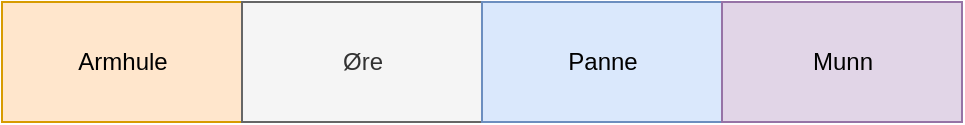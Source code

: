 <mxfile version="14.1.8" type="device"><diagram id="knZU7LD-2ZjXOGsIzB4X" name="Page-1"><mxGraphModel dx="2062" dy="1183" grid="1" gridSize="10" guides="1" tooltips="1" connect="1" arrows="1" fold="1" page="1" pageScale="1" pageWidth="1169" pageHeight="827" math="0" shadow="0"><root><mxCell id="0"/><mxCell id="1" parent="0"/><mxCell id="p8F70l1_5GE7YKIX8X8A-1" value="Armhule" style="verticalLabelPosition=middle;verticalAlign=middle;html=1;shape=mxgraph.basic.rect;fillColor2=none;strokeWidth=1;size=20;indent=5;labelPosition=center;align=center;fillColor=#ffe6cc;strokeColor=#d79b00;" vertex="1" parent="1"><mxGeometry x="150" y="120" width="120" height="60" as="geometry"/></mxCell><mxCell id="p8F70l1_5GE7YKIX8X8A-2" value="Øre" style="verticalLabelPosition=middle;verticalAlign=middle;html=1;shape=mxgraph.basic.rect;fillColor2=none;strokeWidth=1;size=20;indent=5;labelPosition=center;align=center;fillColor=#f5f5f5;strokeColor=#666666;fontColor=#333333;" vertex="1" parent="1"><mxGeometry x="270" y="120" width="120" height="60" as="geometry"/></mxCell><mxCell id="p8F70l1_5GE7YKIX8X8A-3" value="Panne" style="verticalLabelPosition=middle;verticalAlign=middle;html=1;shape=mxgraph.basic.rect;fillColor2=none;strokeWidth=1;size=20;indent=5;labelPosition=center;align=center;fillColor=#dae8fc;strokeColor=#6c8ebf;" vertex="1" parent="1"><mxGeometry x="390" y="120" width="120" height="60" as="geometry"/></mxCell><mxCell id="p8F70l1_5GE7YKIX8X8A-4" value="Munn" style="verticalLabelPosition=middle;verticalAlign=middle;html=1;shape=mxgraph.basic.rect;fillColor2=none;strokeWidth=1;size=20;indent=5;labelPosition=center;align=center;fillColor=#e1d5e7;strokeColor=#9673a6;" vertex="1" parent="1"><mxGeometry x="510" y="120" width="120" height="60" as="geometry"/></mxCell></root></mxGraphModel></diagram></mxfile>